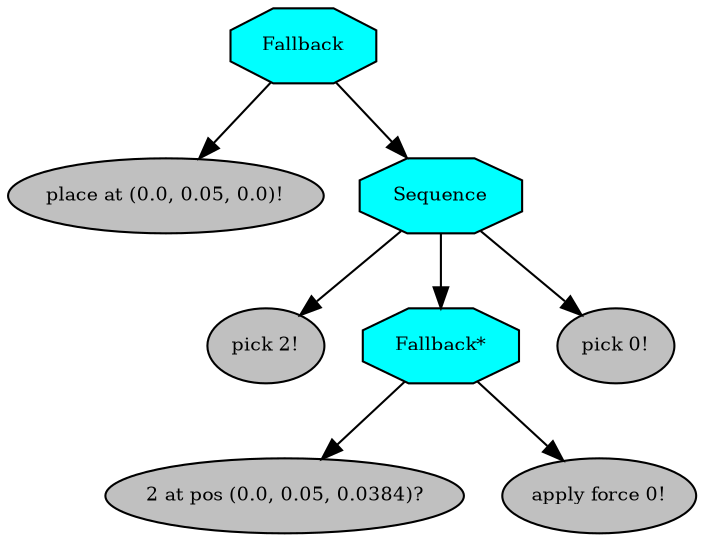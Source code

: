 digraph pastafarianism {
ordering=out;
graph [fontname="times-roman"];
node [fontname="times-roman"];
edge [fontname="times-roman"];
Fallback [fillcolor=cyan, fontcolor=black, fontsize=9, label=Fallback, shape=octagon, style=filled];
"place at (0.0, 0.05, 0.0)!" [fillcolor=gray, fontcolor=black, fontsize=9, label="place at (0.0, 0.05, 0.0)!", shape=ellipse, style=filled];
Fallback -> "place at (0.0, 0.05, 0.0)!";
Sequence [fillcolor=cyan, fontcolor=black, fontsize=9, label=Sequence, shape=octagon, style=filled];
Fallback -> Sequence;
"pick 2!" [fillcolor=gray, fontcolor=black, fontsize=9, label="pick 2!", shape=ellipse, style=filled];
Sequence -> "pick 2!";
"Fallback*" [fillcolor=cyan, fontcolor=black, fontsize=9, label="Fallback*", shape=octagon, style=filled];
Sequence -> "Fallback*";
"2 at pos (0.0, 0.05, 0.0384)?" [fillcolor=gray, fontcolor=black, fontsize=9, label="2 at pos (0.0, 0.05, 0.0384)?", shape=ellipse, style=filled];
"Fallback*" -> "2 at pos (0.0, 0.05, 0.0384)?";
"apply force 0!" [fillcolor=gray, fontcolor=black, fontsize=9, label="apply force 0!", shape=ellipse, style=filled];
"Fallback*" -> "apply force 0!";
"pick 0!" [fillcolor=gray, fontcolor=black, fontsize=9, label="pick 0!", shape=ellipse, style=filled];
Sequence -> "pick 0!";
}

